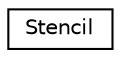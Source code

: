 digraph "Graphical Class Hierarchy"
{
  edge [fontname="Helvetica",fontsize="10",labelfontname="Helvetica",labelfontsize="10"];
  node [fontname="Helvetica",fontsize="10",shape=record];
  rankdir="LR";
  Node1 [label="Stencil",height=0.2,width=0.4,color="black", fillcolor="white", style="filled",URL="$classStencil.html"];
}
